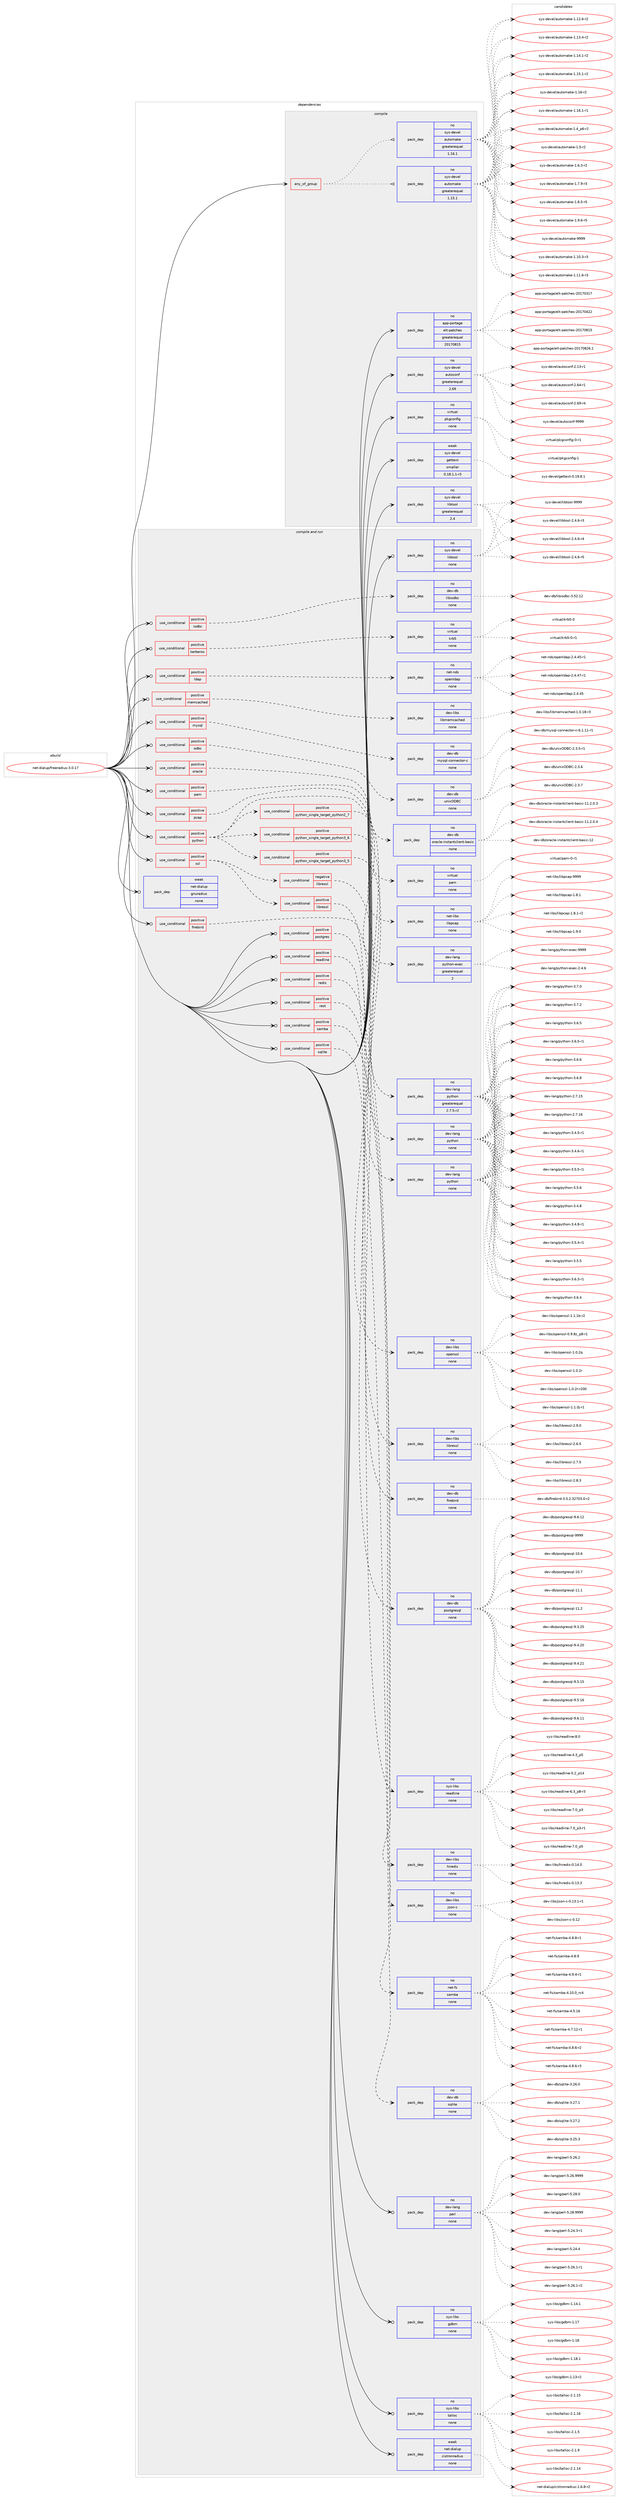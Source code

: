 digraph prolog {

# *************
# Graph options
# *************

newrank=true;
concentrate=true;
compound=true;
graph [rankdir=LR,fontname=Helvetica,fontsize=10,ranksep=1.5];#, ranksep=2.5, nodesep=0.2];
edge  [arrowhead=vee];
node  [fontname=Helvetica,fontsize=10];

# **********
# The ebuild
# **********

subgraph cluster_leftcol {
color=gray;
rank=same;
label=<<i>ebuild</i>>;
id [label="net-dialup/freeradius-3.0.17", color=red, width=4, href="../net-dialup/freeradius-3.0.17.svg"];
}

# ****************
# The dependencies
# ****************

subgraph cluster_midcol {
color=gray;
label=<<i>dependencies</i>>;
subgraph cluster_compile {
fillcolor="#eeeeee";
style=filled;
label=<<i>compile</i>>;
subgraph any25927 {
dependency1649847 [label=<<TABLE BORDER="0" CELLBORDER="1" CELLSPACING="0" CELLPADDING="4"><TR><TD CELLPADDING="10">any_of_group</TD></TR></TABLE>>, shape=none, color=red];subgraph pack1179512 {
dependency1649848 [label=<<TABLE BORDER="0" CELLBORDER="1" CELLSPACING="0" CELLPADDING="4" WIDTH="220"><TR><TD ROWSPAN="6" CELLPADDING="30">pack_dep</TD></TR><TR><TD WIDTH="110">no</TD></TR><TR><TD>sys-devel</TD></TR><TR><TD>automake</TD></TR><TR><TD>greaterequal</TD></TR><TR><TD>1.16.1</TD></TR></TABLE>>, shape=none, color=blue];
}
dependency1649847:e -> dependency1649848:w [weight=20,style="dotted",arrowhead="oinv"];
subgraph pack1179513 {
dependency1649849 [label=<<TABLE BORDER="0" CELLBORDER="1" CELLSPACING="0" CELLPADDING="4" WIDTH="220"><TR><TD ROWSPAN="6" CELLPADDING="30">pack_dep</TD></TR><TR><TD WIDTH="110">no</TD></TR><TR><TD>sys-devel</TD></TR><TR><TD>automake</TD></TR><TR><TD>greaterequal</TD></TR><TR><TD>1.15.1</TD></TR></TABLE>>, shape=none, color=blue];
}
dependency1649847:e -> dependency1649849:w [weight=20,style="dotted",arrowhead="oinv"];
}
id:e -> dependency1649847:w [weight=20,style="solid",arrowhead="vee"];
subgraph pack1179514 {
dependency1649850 [label=<<TABLE BORDER="0" CELLBORDER="1" CELLSPACING="0" CELLPADDING="4" WIDTH="220"><TR><TD ROWSPAN="6" CELLPADDING="30">pack_dep</TD></TR><TR><TD WIDTH="110">no</TD></TR><TR><TD>app-portage</TD></TR><TR><TD>elt-patches</TD></TR><TR><TD>greaterequal</TD></TR><TR><TD>20170815</TD></TR></TABLE>>, shape=none, color=blue];
}
id:e -> dependency1649850:w [weight=20,style="solid",arrowhead="vee"];
subgraph pack1179515 {
dependency1649851 [label=<<TABLE BORDER="0" CELLBORDER="1" CELLSPACING="0" CELLPADDING="4" WIDTH="220"><TR><TD ROWSPAN="6" CELLPADDING="30">pack_dep</TD></TR><TR><TD WIDTH="110">no</TD></TR><TR><TD>sys-devel</TD></TR><TR><TD>autoconf</TD></TR><TR><TD>greaterequal</TD></TR><TR><TD>2.69</TD></TR></TABLE>>, shape=none, color=blue];
}
id:e -> dependency1649851:w [weight=20,style="solid",arrowhead="vee"];
subgraph pack1179516 {
dependency1649852 [label=<<TABLE BORDER="0" CELLBORDER="1" CELLSPACING="0" CELLPADDING="4" WIDTH="220"><TR><TD ROWSPAN="6" CELLPADDING="30">pack_dep</TD></TR><TR><TD WIDTH="110">no</TD></TR><TR><TD>sys-devel</TD></TR><TR><TD>libtool</TD></TR><TR><TD>greaterequal</TD></TR><TR><TD>2.4</TD></TR></TABLE>>, shape=none, color=blue];
}
id:e -> dependency1649852:w [weight=20,style="solid",arrowhead="vee"];
subgraph pack1179517 {
dependency1649853 [label=<<TABLE BORDER="0" CELLBORDER="1" CELLSPACING="0" CELLPADDING="4" WIDTH="220"><TR><TD ROWSPAN="6" CELLPADDING="30">pack_dep</TD></TR><TR><TD WIDTH="110">no</TD></TR><TR><TD>virtual</TD></TR><TR><TD>pkgconfig</TD></TR><TR><TD>none</TD></TR><TR><TD></TD></TR></TABLE>>, shape=none, color=blue];
}
id:e -> dependency1649853:w [weight=20,style="solid",arrowhead="vee"];
subgraph pack1179518 {
dependency1649854 [label=<<TABLE BORDER="0" CELLBORDER="1" CELLSPACING="0" CELLPADDING="4" WIDTH="220"><TR><TD ROWSPAN="6" CELLPADDING="30">pack_dep</TD></TR><TR><TD WIDTH="110">weak</TD></TR><TR><TD>sys-devel</TD></TR><TR><TD>gettext</TD></TR><TR><TD>smaller</TD></TR><TR><TD>0.18.1.1-r3</TD></TR></TABLE>>, shape=none, color=blue];
}
id:e -> dependency1649854:w [weight=20,style="solid",arrowhead="vee"];
}
subgraph cluster_compileandrun {
fillcolor="#eeeeee";
style=filled;
label=<<i>compile and run</i>>;
subgraph cond443633 {
dependency1649855 [label=<<TABLE BORDER="0" CELLBORDER="1" CELLSPACING="0" CELLPADDING="4"><TR><TD ROWSPAN="3" CELLPADDING="10">use_conditional</TD></TR><TR><TD>positive</TD></TR><TR><TD>firebird</TD></TR></TABLE>>, shape=none, color=red];
subgraph pack1179519 {
dependency1649856 [label=<<TABLE BORDER="0" CELLBORDER="1" CELLSPACING="0" CELLPADDING="4" WIDTH="220"><TR><TD ROWSPAN="6" CELLPADDING="30">pack_dep</TD></TR><TR><TD WIDTH="110">no</TD></TR><TR><TD>dev-db</TD></TR><TR><TD>firebird</TD></TR><TR><TD>none</TD></TR><TR><TD></TD></TR></TABLE>>, shape=none, color=blue];
}
dependency1649855:e -> dependency1649856:w [weight=20,style="dashed",arrowhead="vee"];
}
id:e -> dependency1649855:w [weight=20,style="solid",arrowhead="odotvee"];
subgraph cond443634 {
dependency1649857 [label=<<TABLE BORDER="0" CELLBORDER="1" CELLSPACING="0" CELLPADDING="4"><TR><TD ROWSPAN="3" CELLPADDING="10">use_conditional</TD></TR><TR><TD>positive</TD></TR><TR><TD>iodbc</TD></TR></TABLE>>, shape=none, color=red];
subgraph pack1179520 {
dependency1649858 [label=<<TABLE BORDER="0" CELLBORDER="1" CELLSPACING="0" CELLPADDING="4" WIDTH="220"><TR><TD ROWSPAN="6" CELLPADDING="30">pack_dep</TD></TR><TR><TD WIDTH="110">no</TD></TR><TR><TD>dev-db</TD></TR><TR><TD>libiodbc</TD></TR><TR><TD>none</TD></TR><TR><TD></TD></TR></TABLE>>, shape=none, color=blue];
}
dependency1649857:e -> dependency1649858:w [weight=20,style="dashed",arrowhead="vee"];
}
id:e -> dependency1649857:w [weight=20,style="solid",arrowhead="odotvee"];
subgraph cond443635 {
dependency1649859 [label=<<TABLE BORDER="0" CELLBORDER="1" CELLSPACING="0" CELLPADDING="4"><TR><TD ROWSPAN="3" CELLPADDING="10">use_conditional</TD></TR><TR><TD>positive</TD></TR><TR><TD>kerberos</TD></TR></TABLE>>, shape=none, color=red];
subgraph pack1179521 {
dependency1649860 [label=<<TABLE BORDER="0" CELLBORDER="1" CELLSPACING="0" CELLPADDING="4" WIDTH="220"><TR><TD ROWSPAN="6" CELLPADDING="30">pack_dep</TD></TR><TR><TD WIDTH="110">no</TD></TR><TR><TD>virtual</TD></TR><TR><TD>krb5</TD></TR><TR><TD>none</TD></TR><TR><TD></TD></TR></TABLE>>, shape=none, color=blue];
}
dependency1649859:e -> dependency1649860:w [weight=20,style="dashed",arrowhead="vee"];
}
id:e -> dependency1649859:w [weight=20,style="solid",arrowhead="odotvee"];
subgraph cond443636 {
dependency1649861 [label=<<TABLE BORDER="0" CELLBORDER="1" CELLSPACING="0" CELLPADDING="4"><TR><TD ROWSPAN="3" CELLPADDING="10">use_conditional</TD></TR><TR><TD>positive</TD></TR><TR><TD>ldap</TD></TR></TABLE>>, shape=none, color=red];
subgraph pack1179522 {
dependency1649862 [label=<<TABLE BORDER="0" CELLBORDER="1" CELLSPACING="0" CELLPADDING="4" WIDTH="220"><TR><TD ROWSPAN="6" CELLPADDING="30">pack_dep</TD></TR><TR><TD WIDTH="110">no</TD></TR><TR><TD>net-nds</TD></TR><TR><TD>openldap</TD></TR><TR><TD>none</TD></TR><TR><TD></TD></TR></TABLE>>, shape=none, color=blue];
}
dependency1649861:e -> dependency1649862:w [weight=20,style="dashed",arrowhead="vee"];
}
id:e -> dependency1649861:w [weight=20,style="solid",arrowhead="odotvee"];
subgraph cond443637 {
dependency1649863 [label=<<TABLE BORDER="0" CELLBORDER="1" CELLSPACING="0" CELLPADDING="4"><TR><TD ROWSPAN="3" CELLPADDING="10">use_conditional</TD></TR><TR><TD>positive</TD></TR><TR><TD>memcached</TD></TR></TABLE>>, shape=none, color=red];
subgraph pack1179523 {
dependency1649864 [label=<<TABLE BORDER="0" CELLBORDER="1" CELLSPACING="0" CELLPADDING="4" WIDTH="220"><TR><TD ROWSPAN="6" CELLPADDING="30">pack_dep</TD></TR><TR><TD WIDTH="110">no</TD></TR><TR><TD>dev-libs</TD></TR><TR><TD>libmemcached</TD></TR><TR><TD>none</TD></TR><TR><TD></TD></TR></TABLE>>, shape=none, color=blue];
}
dependency1649863:e -> dependency1649864:w [weight=20,style="dashed",arrowhead="vee"];
}
id:e -> dependency1649863:w [weight=20,style="solid",arrowhead="odotvee"];
subgraph cond443638 {
dependency1649865 [label=<<TABLE BORDER="0" CELLBORDER="1" CELLSPACING="0" CELLPADDING="4"><TR><TD ROWSPAN="3" CELLPADDING="10">use_conditional</TD></TR><TR><TD>positive</TD></TR><TR><TD>mysql</TD></TR></TABLE>>, shape=none, color=red];
subgraph pack1179524 {
dependency1649866 [label=<<TABLE BORDER="0" CELLBORDER="1" CELLSPACING="0" CELLPADDING="4" WIDTH="220"><TR><TD ROWSPAN="6" CELLPADDING="30">pack_dep</TD></TR><TR><TD WIDTH="110">no</TD></TR><TR><TD>dev-db</TD></TR><TR><TD>mysql-connector-c</TD></TR><TR><TD>none</TD></TR><TR><TD></TD></TR></TABLE>>, shape=none, color=blue];
}
dependency1649865:e -> dependency1649866:w [weight=20,style="dashed",arrowhead="vee"];
}
id:e -> dependency1649865:w [weight=20,style="solid",arrowhead="odotvee"];
subgraph cond443639 {
dependency1649867 [label=<<TABLE BORDER="0" CELLBORDER="1" CELLSPACING="0" CELLPADDING="4"><TR><TD ROWSPAN="3" CELLPADDING="10">use_conditional</TD></TR><TR><TD>positive</TD></TR><TR><TD>odbc</TD></TR></TABLE>>, shape=none, color=red];
subgraph pack1179525 {
dependency1649868 [label=<<TABLE BORDER="0" CELLBORDER="1" CELLSPACING="0" CELLPADDING="4" WIDTH="220"><TR><TD ROWSPAN="6" CELLPADDING="30">pack_dep</TD></TR><TR><TD WIDTH="110">no</TD></TR><TR><TD>dev-db</TD></TR><TR><TD>unixODBC</TD></TR><TR><TD>none</TD></TR><TR><TD></TD></TR></TABLE>>, shape=none, color=blue];
}
dependency1649867:e -> dependency1649868:w [weight=20,style="dashed",arrowhead="vee"];
}
id:e -> dependency1649867:w [weight=20,style="solid",arrowhead="odotvee"];
subgraph cond443640 {
dependency1649869 [label=<<TABLE BORDER="0" CELLBORDER="1" CELLSPACING="0" CELLPADDING="4"><TR><TD ROWSPAN="3" CELLPADDING="10">use_conditional</TD></TR><TR><TD>positive</TD></TR><TR><TD>oracle</TD></TR></TABLE>>, shape=none, color=red];
subgraph pack1179526 {
dependency1649870 [label=<<TABLE BORDER="0" CELLBORDER="1" CELLSPACING="0" CELLPADDING="4" WIDTH="220"><TR><TD ROWSPAN="6" CELLPADDING="30">pack_dep</TD></TR><TR><TD WIDTH="110">no</TD></TR><TR><TD>dev-db</TD></TR><TR><TD>oracle-instantclient-basic</TD></TR><TR><TD>none</TD></TR><TR><TD></TD></TR></TABLE>>, shape=none, color=blue];
}
dependency1649869:e -> dependency1649870:w [weight=20,style="dashed",arrowhead="vee"];
}
id:e -> dependency1649869:w [weight=20,style="solid",arrowhead="odotvee"];
subgraph cond443641 {
dependency1649871 [label=<<TABLE BORDER="0" CELLBORDER="1" CELLSPACING="0" CELLPADDING="4"><TR><TD ROWSPAN="3" CELLPADDING="10">use_conditional</TD></TR><TR><TD>positive</TD></TR><TR><TD>pam</TD></TR></TABLE>>, shape=none, color=red];
subgraph pack1179527 {
dependency1649872 [label=<<TABLE BORDER="0" CELLBORDER="1" CELLSPACING="0" CELLPADDING="4" WIDTH="220"><TR><TD ROWSPAN="6" CELLPADDING="30">pack_dep</TD></TR><TR><TD WIDTH="110">no</TD></TR><TR><TD>virtual</TD></TR><TR><TD>pam</TD></TR><TR><TD>none</TD></TR><TR><TD></TD></TR></TABLE>>, shape=none, color=blue];
}
dependency1649871:e -> dependency1649872:w [weight=20,style="dashed",arrowhead="vee"];
}
id:e -> dependency1649871:w [weight=20,style="solid",arrowhead="odotvee"];
subgraph cond443642 {
dependency1649873 [label=<<TABLE BORDER="0" CELLBORDER="1" CELLSPACING="0" CELLPADDING="4"><TR><TD ROWSPAN="3" CELLPADDING="10">use_conditional</TD></TR><TR><TD>positive</TD></TR><TR><TD>pcap</TD></TR></TABLE>>, shape=none, color=red];
subgraph pack1179528 {
dependency1649874 [label=<<TABLE BORDER="0" CELLBORDER="1" CELLSPACING="0" CELLPADDING="4" WIDTH="220"><TR><TD ROWSPAN="6" CELLPADDING="30">pack_dep</TD></TR><TR><TD WIDTH="110">no</TD></TR><TR><TD>net-libs</TD></TR><TR><TD>libpcap</TD></TR><TR><TD>none</TD></TR><TR><TD></TD></TR></TABLE>>, shape=none, color=blue];
}
dependency1649873:e -> dependency1649874:w [weight=20,style="dashed",arrowhead="vee"];
}
id:e -> dependency1649873:w [weight=20,style="solid",arrowhead="odotvee"];
subgraph cond443643 {
dependency1649875 [label=<<TABLE BORDER="0" CELLBORDER="1" CELLSPACING="0" CELLPADDING="4"><TR><TD ROWSPAN="3" CELLPADDING="10">use_conditional</TD></TR><TR><TD>positive</TD></TR><TR><TD>postgres</TD></TR></TABLE>>, shape=none, color=red];
subgraph pack1179529 {
dependency1649876 [label=<<TABLE BORDER="0" CELLBORDER="1" CELLSPACING="0" CELLPADDING="4" WIDTH="220"><TR><TD ROWSPAN="6" CELLPADDING="30">pack_dep</TD></TR><TR><TD WIDTH="110">no</TD></TR><TR><TD>dev-db</TD></TR><TR><TD>postgresql</TD></TR><TR><TD>none</TD></TR><TR><TD></TD></TR></TABLE>>, shape=none, color=blue];
}
dependency1649875:e -> dependency1649876:w [weight=20,style="dashed",arrowhead="vee"];
}
id:e -> dependency1649875:w [weight=20,style="solid",arrowhead="odotvee"];
subgraph cond443644 {
dependency1649877 [label=<<TABLE BORDER="0" CELLBORDER="1" CELLSPACING="0" CELLPADDING="4"><TR><TD ROWSPAN="3" CELLPADDING="10">use_conditional</TD></TR><TR><TD>positive</TD></TR><TR><TD>python</TD></TR></TABLE>>, shape=none, color=red];
subgraph cond443645 {
dependency1649878 [label=<<TABLE BORDER="0" CELLBORDER="1" CELLSPACING="0" CELLPADDING="4"><TR><TD ROWSPAN="3" CELLPADDING="10">use_conditional</TD></TR><TR><TD>positive</TD></TR><TR><TD>python_single_target_python2_7</TD></TR></TABLE>>, shape=none, color=red];
subgraph pack1179530 {
dependency1649879 [label=<<TABLE BORDER="0" CELLBORDER="1" CELLSPACING="0" CELLPADDING="4" WIDTH="220"><TR><TD ROWSPAN="6" CELLPADDING="30">pack_dep</TD></TR><TR><TD WIDTH="110">no</TD></TR><TR><TD>dev-lang</TD></TR><TR><TD>python</TD></TR><TR><TD>greaterequal</TD></TR><TR><TD>2.7.5-r2</TD></TR></TABLE>>, shape=none, color=blue];
}
dependency1649878:e -> dependency1649879:w [weight=20,style="dashed",arrowhead="vee"];
}
dependency1649877:e -> dependency1649878:w [weight=20,style="dashed",arrowhead="vee"];
subgraph cond443646 {
dependency1649880 [label=<<TABLE BORDER="0" CELLBORDER="1" CELLSPACING="0" CELLPADDING="4"><TR><TD ROWSPAN="3" CELLPADDING="10">use_conditional</TD></TR><TR><TD>positive</TD></TR><TR><TD>python_single_target_python3_5</TD></TR></TABLE>>, shape=none, color=red];
subgraph pack1179531 {
dependency1649881 [label=<<TABLE BORDER="0" CELLBORDER="1" CELLSPACING="0" CELLPADDING="4" WIDTH="220"><TR><TD ROWSPAN="6" CELLPADDING="30">pack_dep</TD></TR><TR><TD WIDTH="110">no</TD></TR><TR><TD>dev-lang</TD></TR><TR><TD>python</TD></TR><TR><TD>none</TD></TR><TR><TD></TD></TR></TABLE>>, shape=none, color=blue];
}
dependency1649880:e -> dependency1649881:w [weight=20,style="dashed",arrowhead="vee"];
}
dependency1649877:e -> dependency1649880:w [weight=20,style="dashed",arrowhead="vee"];
subgraph cond443647 {
dependency1649882 [label=<<TABLE BORDER="0" CELLBORDER="1" CELLSPACING="0" CELLPADDING="4"><TR><TD ROWSPAN="3" CELLPADDING="10">use_conditional</TD></TR><TR><TD>positive</TD></TR><TR><TD>python_single_target_python3_6</TD></TR></TABLE>>, shape=none, color=red];
subgraph pack1179532 {
dependency1649883 [label=<<TABLE BORDER="0" CELLBORDER="1" CELLSPACING="0" CELLPADDING="4" WIDTH="220"><TR><TD ROWSPAN="6" CELLPADDING="30">pack_dep</TD></TR><TR><TD WIDTH="110">no</TD></TR><TR><TD>dev-lang</TD></TR><TR><TD>python</TD></TR><TR><TD>none</TD></TR><TR><TD></TD></TR></TABLE>>, shape=none, color=blue];
}
dependency1649882:e -> dependency1649883:w [weight=20,style="dashed",arrowhead="vee"];
}
dependency1649877:e -> dependency1649882:w [weight=20,style="dashed",arrowhead="vee"];
subgraph pack1179533 {
dependency1649884 [label=<<TABLE BORDER="0" CELLBORDER="1" CELLSPACING="0" CELLPADDING="4" WIDTH="220"><TR><TD ROWSPAN="6" CELLPADDING="30">pack_dep</TD></TR><TR><TD WIDTH="110">no</TD></TR><TR><TD>dev-lang</TD></TR><TR><TD>python-exec</TD></TR><TR><TD>greaterequal</TD></TR><TR><TD>2</TD></TR></TABLE>>, shape=none, color=blue];
}
dependency1649877:e -> dependency1649884:w [weight=20,style="dashed",arrowhead="vee"];
}
id:e -> dependency1649877:w [weight=20,style="solid",arrowhead="odotvee"];
subgraph cond443648 {
dependency1649885 [label=<<TABLE BORDER="0" CELLBORDER="1" CELLSPACING="0" CELLPADDING="4"><TR><TD ROWSPAN="3" CELLPADDING="10">use_conditional</TD></TR><TR><TD>positive</TD></TR><TR><TD>readline</TD></TR></TABLE>>, shape=none, color=red];
subgraph pack1179534 {
dependency1649886 [label=<<TABLE BORDER="0" CELLBORDER="1" CELLSPACING="0" CELLPADDING="4" WIDTH="220"><TR><TD ROWSPAN="6" CELLPADDING="30">pack_dep</TD></TR><TR><TD WIDTH="110">no</TD></TR><TR><TD>sys-libs</TD></TR><TR><TD>readline</TD></TR><TR><TD>none</TD></TR><TR><TD></TD></TR></TABLE>>, shape=none, color=blue];
}
dependency1649885:e -> dependency1649886:w [weight=20,style="dashed",arrowhead="vee"];
}
id:e -> dependency1649885:w [weight=20,style="solid",arrowhead="odotvee"];
subgraph cond443649 {
dependency1649887 [label=<<TABLE BORDER="0" CELLBORDER="1" CELLSPACING="0" CELLPADDING="4"><TR><TD ROWSPAN="3" CELLPADDING="10">use_conditional</TD></TR><TR><TD>positive</TD></TR><TR><TD>redis</TD></TR></TABLE>>, shape=none, color=red];
subgraph pack1179535 {
dependency1649888 [label=<<TABLE BORDER="0" CELLBORDER="1" CELLSPACING="0" CELLPADDING="4" WIDTH="220"><TR><TD ROWSPAN="6" CELLPADDING="30">pack_dep</TD></TR><TR><TD WIDTH="110">no</TD></TR><TR><TD>dev-libs</TD></TR><TR><TD>hiredis</TD></TR><TR><TD>none</TD></TR><TR><TD></TD></TR></TABLE>>, shape=none, color=blue];
}
dependency1649887:e -> dependency1649888:w [weight=20,style="dashed",arrowhead="vee"];
}
id:e -> dependency1649887:w [weight=20,style="solid",arrowhead="odotvee"];
subgraph cond443650 {
dependency1649889 [label=<<TABLE BORDER="0" CELLBORDER="1" CELLSPACING="0" CELLPADDING="4"><TR><TD ROWSPAN="3" CELLPADDING="10">use_conditional</TD></TR><TR><TD>positive</TD></TR><TR><TD>rest</TD></TR></TABLE>>, shape=none, color=red];
subgraph pack1179536 {
dependency1649890 [label=<<TABLE BORDER="0" CELLBORDER="1" CELLSPACING="0" CELLPADDING="4" WIDTH="220"><TR><TD ROWSPAN="6" CELLPADDING="30">pack_dep</TD></TR><TR><TD WIDTH="110">no</TD></TR><TR><TD>dev-libs</TD></TR><TR><TD>json-c</TD></TR><TR><TD>none</TD></TR><TR><TD></TD></TR></TABLE>>, shape=none, color=blue];
}
dependency1649889:e -> dependency1649890:w [weight=20,style="dashed",arrowhead="vee"];
}
id:e -> dependency1649889:w [weight=20,style="solid",arrowhead="odotvee"];
subgraph cond443651 {
dependency1649891 [label=<<TABLE BORDER="0" CELLBORDER="1" CELLSPACING="0" CELLPADDING="4"><TR><TD ROWSPAN="3" CELLPADDING="10">use_conditional</TD></TR><TR><TD>positive</TD></TR><TR><TD>samba</TD></TR></TABLE>>, shape=none, color=red];
subgraph pack1179537 {
dependency1649892 [label=<<TABLE BORDER="0" CELLBORDER="1" CELLSPACING="0" CELLPADDING="4" WIDTH="220"><TR><TD ROWSPAN="6" CELLPADDING="30">pack_dep</TD></TR><TR><TD WIDTH="110">no</TD></TR><TR><TD>net-fs</TD></TR><TR><TD>samba</TD></TR><TR><TD>none</TD></TR><TR><TD></TD></TR></TABLE>>, shape=none, color=blue];
}
dependency1649891:e -> dependency1649892:w [weight=20,style="dashed",arrowhead="vee"];
}
id:e -> dependency1649891:w [weight=20,style="solid",arrowhead="odotvee"];
subgraph cond443652 {
dependency1649893 [label=<<TABLE BORDER="0" CELLBORDER="1" CELLSPACING="0" CELLPADDING="4"><TR><TD ROWSPAN="3" CELLPADDING="10">use_conditional</TD></TR><TR><TD>positive</TD></TR><TR><TD>sqlite</TD></TR></TABLE>>, shape=none, color=red];
subgraph pack1179538 {
dependency1649894 [label=<<TABLE BORDER="0" CELLBORDER="1" CELLSPACING="0" CELLPADDING="4" WIDTH="220"><TR><TD ROWSPAN="6" CELLPADDING="30">pack_dep</TD></TR><TR><TD WIDTH="110">no</TD></TR><TR><TD>dev-db</TD></TR><TR><TD>sqlite</TD></TR><TR><TD>none</TD></TR><TR><TD></TD></TR></TABLE>>, shape=none, color=blue];
}
dependency1649893:e -> dependency1649894:w [weight=20,style="dashed",arrowhead="vee"];
}
id:e -> dependency1649893:w [weight=20,style="solid",arrowhead="odotvee"];
subgraph cond443653 {
dependency1649895 [label=<<TABLE BORDER="0" CELLBORDER="1" CELLSPACING="0" CELLPADDING="4"><TR><TD ROWSPAN="3" CELLPADDING="10">use_conditional</TD></TR><TR><TD>positive</TD></TR><TR><TD>ssl</TD></TR></TABLE>>, shape=none, color=red];
subgraph cond443654 {
dependency1649896 [label=<<TABLE BORDER="0" CELLBORDER="1" CELLSPACING="0" CELLPADDING="4"><TR><TD ROWSPAN="3" CELLPADDING="10">use_conditional</TD></TR><TR><TD>negative</TD></TR><TR><TD>libressl</TD></TR></TABLE>>, shape=none, color=red];
subgraph pack1179539 {
dependency1649897 [label=<<TABLE BORDER="0" CELLBORDER="1" CELLSPACING="0" CELLPADDING="4" WIDTH="220"><TR><TD ROWSPAN="6" CELLPADDING="30">pack_dep</TD></TR><TR><TD WIDTH="110">no</TD></TR><TR><TD>dev-libs</TD></TR><TR><TD>openssl</TD></TR><TR><TD>none</TD></TR><TR><TD></TD></TR></TABLE>>, shape=none, color=blue];
}
dependency1649896:e -> dependency1649897:w [weight=20,style="dashed",arrowhead="vee"];
}
dependency1649895:e -> dependency1649896:w [weight=20,style="dashed",arrowhead="vee"];
subgraph cond443655 {
dependency1649898 [label=<<TABLE BORDER="0" CELLBORDER="1" CELLSPACING="0" CELLPADDING="4"><TR><TD ROWSPAN="3" CELLPADDING="10">use_conditional</TD></TR><TR><TD>positive</TD></TR><TR><TD>libressl</TD></TR></TABLE>>, shape=none, color=red];
subgraph pack1179540 {
dependency1649899 [label=<<TABLE BORDER="0" CELLBORDER="1" CELLSPACING="0" CELLPADDING="4" WIDTH="220"><TR><TD ROWSPAN="6" CELLPADDING="30">pack_dep</TD></TR><TR><TD WIDTH="110">no</TD></TR><TR><TD>dev-libs</TD></TR><TR><TD>libressl</TD></TR><TR><TD>none</TD></TR><TR><TD></TD></TR></TABLE>>, shape=none, color=blue];
}
dependency1649898:e -> dependency1649899:w [weight=20,style="dashed",arrowhead="vee"];
}
dependency1649895:e -> dependency1649898:w [weight=20,style="dashed",arrowhead="vee"];
}
id:e -> dependency1649895:w [weight=20,style="solid",arrowhead="odotvee"];
subgraph pack1179541 {
dependency1649900 [label=<<TABLE BORDER="0" CELLBORDER="1" CELLSPACING="0" CELLPADDING="4" WIDTH="220"><TR><TD ROWSPAN="6" CELLPADDING="30">pack_dep</TD></TR><TR><TD WIDTH="110">no</TD></TR><TR><TD>dev-lang</TD></TR><TR><TD>perl</TD></TR><TR><TD>none</TD></TR><TR><TD></TD></TR></TABLE>>, shape=none, color=blue];
}
id:e -> dependency1649900:w [weight=20,style="solid",arrowhead="odotvee"];
subgraph pack1179542 {
dependency1649901 [label=<<TABLE BORDER="0" CELLBORDER="1" CELLSPACING="0" CELLPADDING="4" WIDTH="220"><TR><TD ROWSPAN="6" CELLPADDING="30">pack_dep</TD></TR><TR><TD WIDTH="110">no</TD></TR><TR><TD>sys-devel</TD></TR><TR><TD>libtool</TD></TR><TR><TD>none</TD></TR><TR><TD></TD></TR></TABLE>>, shape=none, color=blue];
}
id:e -> dependency1649901:w [weight=20,style="solid",arrowhead="odotvee"];
subgraph pack1179543 {
dependency1649902 [label=<<TABLE BORDER="0" CELLBORDER="1" CELLSPACING="0" CELLPADDING="4" WIDTH="220"><TR><TD ROWSPAN="6" CELLPADDING="30">pack_dep</TD></TR><TR><TD WIDTH="110">no</TD></TR><TR><TD>sys-libs</TD></TR><TR><TD>gdbm</TD></TR><TR><TD>none</TD></TR><TR><TD></TD></TR></TABLE>>, shape=none, color=blue];
}
id:e -> dependency1649902:w [weight=20,style="solid",arrowhead="odotvee"];
subgraph pack1179544 {
dependency1649903 [label=<<TABLE BORDER="0" CELLBORDER="1" CELLSPACING="0" CELLPADDING="4" WIDTH="220"><TR><TD ROWSPAN="6" CELLPADDING="30">pack_dep</TD></TR><TR><TD WIDTH="110">no</TD></TR><TR><TD>sys-libs</TD></TR><TR><TD>talloc</TD></TR><TR><TD>none</TD></TR><TR><TD></TD></TR></TABLE>>, shape=none, color=blue];
}
id:e -> dependency1649903:w [weight=20,style="solid",arrowhead="odotvee"];
subgraph pack1179545 {
dependency1649904 [label=<<TABLE BORDER="0" CELLBORDER="1" CELLSPACING="0" CELLPADDING="4" WIDTH="220"><TR><TD ROWSPAN="6" CELLPADDING="30">pack_dep</TD></TR><TR><TD WIDTH="110">weak</TD></TR><TR><TD>net-dialup</TD></TR><TR><TD>cistronradius</TD></TR><TR><TD>none</TD></TR><TR><TD></TD></TR></TABLE>>, shape=none, color=blue];
}
id:e -> dependency1649904:w [weight=20,style="solid",arrowhead="odotvee"];
subgraph pack1179546 {
dependency1649905 [label=<<TABLE BORDER="0" CELLBORDER="1" CELLSPACING="0" CELLPADDING="4" WIDTH="220"><TR><TD ROWSPAN="6" CELLPADDING="30">pack_dep</TD></TR><TR><TD WIDTH="110">weak</TD></TR><TR><TD>net-dialup</TD></TR><TR><TD>gnuradius</TD></TR><TR><TD>none</TD></TR><TR><TD></TD></TR></TABLE>>, shape=none, color=blue];
}
id:e -> dependency1649905:w [weight=20,style="solid",arrowhead="odotvee"];
}
subgraph cluster_run {
fillcolor="#eeeeee";
style=filled;
label=<<i>run</i>>;
}
}

# **************
# The candidates
# **************

subgraph cluster_choices {
rank=same;
color=gray;
label=<<i>candidates</i>>;

subgraph choice1179512 {
color=black;
nodesep=1;
choice11512111545100101118101108479711711611110997107101454946494846514511451 [label="sys-devel/automake-1.10.3-r3", color=red, width=4,href="../sys-devel/automake-1.10.3-r3.svg"];
choice11512111545100101118101108479711711611110997107101454946494946544511451 [label="sys-devel/automake-1.11.6-r3", color=red, width=4,href="../sys-devel/automake-1.11.6-r3.svg"];
choice11512111545100101118101108479711711611110997107101454946495046544511450 [label="sys-devel/automake-1.12.6-r2", color=red, width=4,href="../sys-devel/automake-1.12.6-r2.svg"];
choice11512111545100101118101108479711711611110997107101454946495146524511450 [label="sys-devel/automake-1.13.4-r2", color=red, width=4,href="../sys-devel/automake-1.13.4-r2.svg"];
choice11512111545100101118101108479711711611110997107101454946495246494511450 [label="sys-devel/automake-1.14.1-r2", color=red, width=4,href="../sys-devel/automake-1.14.1-r2.svg"];
choice11512111545100101118101108479711711611110997107101454946495346494511450 [label="sys-devel/automake-1.15.1-r2", color=red, width=4,href="../sys-devel/automake-1.15.1-r2.svg"];
choice1151211154510010111810110847971171161111099710710145494649544511450 [label="sys-devel/automake-1.16-r2", color=red, width=4,href="../sys-devel/automake-1.16-r2.svg"];
choice11512111545100101118101108479711711611110997107101454946495446494511449 [label="sys-devel/automake-1.16.1-r1", color=red, width=4,href="../sys-devel/automake-1.16.1-r1.svg"];
choice115121115451001011181011084797117116111109971071014549465295112544511450 [label="sys-devel/automake-1.4_p6-r2", color=red, width=4,href="../sys-devel/automake-1.4_p6-r2.svg"];
choice11512111545100101118101108479711711611110997107101454946534511450 [label="sys-devel/automake-1.5-r2", color=red, width=4,href="../sys-devel/automake-1.5-r2.svg"];
choice115121115451001011181011084797117116111109971071014549465446514511450 [label="sys-devel/automake-1.6.3-r2", color=red, width=4,href="../sys-devel/automake-1.6.3-r2.svg"];
choice115121115451001011181011084797117116111109971071014549465546574511451 [label="sys-devel/automake-1.7.9-r3", color=red, width=4,href="../sys-devel/automake-1.7.9-r3.svg"];
choice115121115451001011181011084797117116111109971071014549465646534511453 [label="sys-devel/automake-1.8.5-r5", color=red, width=4,href="../sys-devel/automake-1.8.5-r5.svg"];
choice115121115451001011181011084797117116111109971071014549465746544511453 [label="sys-devel/automake-1.9.6-r5", color=red, width=4,href="../sys-devel/automake-1.9.6-r5.svg"];
choice115121115451001011181011084797117116111109971071014557575757 [label="sys-devel/automake-9999", color=red, width=4,href="../sys-devel/automake-9999.svg"];
dependency1649848:e -> choice11512111545100101118101108479711711611110997107101454946494846514511451:w [style=dotted,weight="100"];
dependency1649848:e -> choice11512111545100101118101108479711711611110997107101454946494946544511451:w [style=dotted,weight="100"];
dependency1649848:e -> choice11512111545100101118101108479711711611110997107101454946495046544511450:w [style=dotted,weight="100"];
dependency1649848:e -> choice11512111545100101118101108479711711611110997107101454946495146524511450:w [style=dotted,weight="100"];
dependency1649848:e -> choice11512111545100101118101108479711711611110997107101454946495246494511450:w [style=dotted,weight="100"];
dependency1649848:e -> choice11512111545100101118101108479711711611110997107101454946495346494511450:w [style=dotted,weight="100"];
dependency1649848:e -> choice1151211154510010111810110847971171161111099710710145494649544511450:w [style=dotted,weight="100"];
dependency1649848:e -> choice11512111545100101118101108479711711611110997107101454946495446494511449:w [style=dotted,weight="100"];
dependency1649848:e -> choice115121115451001011181011084797117116111109971071014549465295112544511450:w [style=dotted,weight="100"];
dependency1649848:e -> choice11512111545100101118101108479711711611110997107101454946534511450:w [style=dotted,weight="100"];
dependency1649848:e -> choice115121115451001011181011084797117116111109971071014549465446514511450:w [style=dotted,weight="100"];
dependency1649848:e -> choice115121115451001011181011084797117116111109971071014549465546574511451:w [style=dotted,weight="100"];
dependency1649848:e -> choice115121115451001011181011084797117116111109971071014549465646534511453:w [style=dotted,weight="100"];
dependency1649848:e -> choice115121115451001011181011084797117116111109971071014549465746544511453:w [style=dotted,weight="100"];
dependency1649848:e -> choice115121115451001011181011084797117116111109971071014557575757:w [style=dotted,weight="100"];
}
subgraph choice1179513 {
color=black;
nodesep=1;
choice11512111545100101118101108479711711611110997107101454946494846514511451 [label="sys-devel/automake-1.10.3-r3", color=red, width=4,href="../sys-devel/automake-1.10.3-r3.svg"];
choice11512111545100101118101108479711711611110997107101454946494946544511451 [label="sys-devel/automake-1.11.6-r3", color=red, width=4,href="../sys-devel/automake-1.11.6-r3.svg"];
choice11512111545100101118101108479711711611110997107101454946495046544511450 [label="sys-devel/automake-1.12.6-r2", color=red, width=4,href="../sys-devel/automake-1.12.6-r2.svg"];
choice11512111545100101118101108479711711611110997107101454946495146524511450 [label="sys-devel/automake-1.13.4-r2", color=red, width=4,href="../sys-devel/automake-1.13.4-r2.svg"];
choice11512111545100101118101108479711711611110997107101454946495246494511450 [label="sys-devel/automake-1.14.1-r2", color=red, width=4,href="../sys-devel/automake-1.14.1-r2.svg"];
choice11512111545100101118101108479711711611110997107101454946495346494511450 [label="sys-devel/automake-1.15.1-r2", color=red, width=4,href="../sys-devel/automake-1.15.1-r2.svg"];
choice1151211154510010111810110847971171161111099710710145494649544511450 [label="sys-devel/automake-1.16-r2", color=red, width=4,href="../sys-devel/automake-1.16-r2.svg"];
choice11512111545100101118101108479711711611110997107101454946495446494511449 [label="sys-devel/automake-1.16.1-r1", color=red, width=4,href="../sys-devel/automake-1.16.1-r1.svg"];
choice115121115451001011181011084797117116111109971071014549465295112544511450 [label="sys-devel/automake-1.4_p6-r2", color=red, width=4,href="../sys-devel/automake-1.4_p6-r2.svg"];
choice11512111545100101118101108479711711611110997107101454946534511450 [label="sys-devel/automake-1.5-r2", color=red, width=4,href="../sys-devel/automake-1.5-r2.svg"];
choice115121115451001011181011084797117116111109971071014549465446514511450 [label="sys-devel/automake-1.6.3-r2", color=red, width=4,href="../sys-devel/automake-1.6.3-r2.svg"];
choice115121115451001011181011084797117116111109971071014549465546574511451 [label="sys-devel/automake-1.7.9-r3", color=red, width=4,href="../sys-devel/automake-1.7.9-r3.svg"];
choice115121115451001011181011084797117116111109971071014549465646534511453 [label="sys-devel/automake-1.8.5-r5", color=red, width=4,href="../sys-devel/automake-1.8.5-r5.svg"];
choice115121115451001011181011084797117116111109971071014549465746544511453 [label="sys-devel/automake-1.9.6-r5", color=red, width=4,href="../sys-devel/automake-1.9.6-r5.svg"];
choice115121115451001011181011084797117116111109971071014557575757 [label="sys-devel/automake-9999", color=red, width=4,href="../sys-devel/automake-9999.svg"];
dependency1649849:e -> choice11512111545100101118101108479711711611110997107101454946494846514511451:w [style=dotted,weight="100"];
dependency1649849:e -> choice11512111545100101118101108479711711611110997107101454946494946544511451:w [style=dotted,weight="100"];
dependency1649849:e -> choice11512111545100101118101108479711711611110997107101454946495046544511450:w [style=dotted,weight="100"];
dependency1649849:e -> choice11512111545100101118101108479711711611110997107101454946495146524511450:w [style=dotted,weight="100"];
dependency1649849:e -> choice11512111545100101118101108479711711611110997107101454946495246494511450:w [style=dotted,weight="100"];
dependency1649849:e -> choice11512111545100101118101108479711711611110997107101454946495346494511450:w [style=dotted,weight="100"];
dependency1649849:e -> choice1151211154510010111810110847971171161111099710710145494649544511450:w [style=dotted,weight="100"];
dependency1649849:e -> choice11512111545100101118101108479711711611110997107101454946495446494511449:w [style=dotted,weight="100"];
dependency1649849:e -> choice115121115451001011181011084797117116111109971071014549465295112544511450:w [style=dotted,weight="100"];
dependency1649849:e -> choice11512111545100101118101108479711711611110997107101454946534511450:w [style=dotted,weight="100"];
dependency1649849:e -> choice115121115451001011181011084797117116111109971071014549465446514511450:w [style=dotted,weight="100"];
dependency1649849:e -> choice115121115451001011181011084797117116111109971071014549465546574511451:w [style=dotted,weight="100"];
dependency1649849:e -> choice115121115451001011181011084797117116111109971071014549465646534511453:w [style=dotted,weight="100"];
dependency1649849:e -> choice115121115451001011181011084797117116111109971071014549465746544511453:w [style=dotted,weight="100"];
dependency1649849:e -> choice115121115451001011181011084797117116111109971071014557575757:w [style=dotted,weight="100"];
}
subgraph choice1179514 {
color=black;
nodesep=1;
choice97112112451121111141169710310147101108116451129711699104101115455048495548514955 [label="app-portage/elt-patches-20170317", color=red, width=4,href="../app-portage/elt-patches-20170317.svg"];
choice97112112451121111141169710310147101108116451129711699104101115455048495548525050 [label="app-portage/elt-patches-20170422", color=red, width=4,href="../app-portage/elt-patches-20170422.svg"];
choice97112112451121111141169710310147101108116451129711699104101115455048495548564953 [label="app-portage/elt-patches-20170815", color=red, width=4,href="../app-portage/elt-patches-20170815.svg"];
choice971121124511211111411697103101471011081164511297116991041011154550484955485650544649 [label="app-portage/elt-patches-20170826.1", color=red, width=4,href="../app-portage/elt-patches-20170826.1.svg"];
dependency1649850:e -> choice97112112451121111141169710310147101108116451129711699104101115455048495548514955:w [style=dotted,weight="100"];
dependency1649850:e -> choice97112112451121111141169710310147101108116451129711699104101115455048495548525050:w [style=dotted,weight="100"];
dependency1649850:e -> choice97112112451121111141169710310147101108116451129711699104101115455048495548564953:w [style=dotted,weight="100"];
dependency1649850:e -> choice971121124511211111411697103101471011081164511297116991041011154550484955485650544649:w [style=dotted,weight="100"];
}
subgraph choice1179515 {
color=black;
nodesep=1;
choice1151211154510010111810110847971171161119911111010245504649514511449 [label="sys-devel/autoconf-2.13-r1", color=red, width=4,href="../sys-devel/autoconf-2.13-r1.svg"];
choice1151211154510010111810110847971171161119911111010245504654524511449 [label="sys-devel/autoconf-2.64-r1", color=red, width=4,href="../sys-devel/autoconf-2.64-r1.svg"];
choice1151211154510010111810110847971171161119911111010245504654574511452 [label="sys-devel/autoconf-2.69-r4", color=red, width=4,href="../sys-devel/autoconf-2.69-r4.svg"];
choice115121115451001011181011084797117116111991111101024557575757 [label="sys-devel/autoconf-9999", color=red, width=4,href="../sys-devel/autoconf-9999.svg"];
dependency1649851:e -> choice1151211154510010111810110847971171161119911111010245504649514511449:w [style=dotted,weight="100"];
dependency1649851:e -> choice1151211154510010111810110847971171161119911111010245504654524511449:w [style=dotted,weight="100"];
dependency1649851:e -> choice1151211154510010111810110847971171161119911111010245504654574511452:w [style=dotted,weight="100"];
dependency1649851:e -> choice115121115451001011181011084797117116111991111101024557575757:w [style=dotted,weight="100"];
}
subgraph choice1179516 {
color=black;
nodesep=1;
choice1151211154510010111810110847108105981161111111084550465246544511451 [label="sys-devel/libtool-2.4.6-r3", color=red, width=4,href="../sys-devel/libtool-2.4.6-r3.svg"];
choice1151211154510010111810110847108105981161111111084550465246544511452 [label="sys-devel/libtool-2.4.6-r4", color=red, width=4,href="../sys-devel/libtool-2.4.6-r4.svg"];
choice1151211154510010111810110847108105981161111111084550465246544511453 [label="sys-devel/libtool-2.4.6-r5", color=red, width=4,href="../sys-devel/libtool-2.4.6-r5.svg"];
choice1151211154510010111810110847108105981161111111084557575757 [label="sys-devel/libtool-9999", color=red, width=4,href="../sys-devel/libtool-9999.svg"];
dependency1649852:e -> choice1151211154510010111810110847108105981161111111084550465246544511451:w [style=dotted,weight="100"];
dependency1649852:e -> choice1151211154510010111810110847108105981161111111084550465246544511452:w [style=dotted,weight="100"];
dependency1649852:e -> choice1151211154510010111810110847108105981161111111084550465246544511453:w [style=dotted,weight="100"];
dependency1649852:e -> choice1151211154510010111810110847108105981161111111084557575757:w [style=dotted,weight="100"];
}
subgraph choice1179517 {
color=black;
nodesep=1;
choice11810511411611797108471121071039911111010210510345484511449 [label="virtual/pkgconfig-0-r1", color=red, width=4,href="../virtual/pkgconfig-0-r1.svg"];
choice1181051141161179710847112107103991111101021051034549 [label="virtual/pkgconfig-1", color=red, width=4,href="../virtual/pkgconfig-1.svg"];
dependency1649853:e -> choice11810511411611797108471121071039911111010210510345484511449:w [style=dotted,weight="100"];
dependency1649853:e -> choice1181051141161179710847112107103991111101021051034549:w [style=dotted,weight="100"];
}
subgraph choice1179518 {
color=black;
nodesep=1;
choice1151211154510010111810110847103101116116101120116454846495746564649 [label="sys-devel/gettext-0.19.8.1", color=red, width=4,href="../sys-devel/gettext-0.19.8.1.svg"];
dependency1649854:e -> choice1151211154510010111810110847103101116116101120116454846495746564649:w [style=dotted,weight="100"];
}
subgraph choice1179519 {
color=black;
nodesep=1;
choice1001011184510098471021051141019810511410045514648465046515055485146484511450 [label="dev-db/firebird-3.0.2.32703.0-r2", color=red, width=4,href="../dev-db/firebird-3.0.2.32703.0-r2.svg"];
dependency1649856:e -> choice1001011184510098471021051141019810511410045514648465046515055485146484511450:w [style=dotted,weight="100"];
}
subgraph choice1179520 {
color=black;
nodesep=1;
choice1001011184510098471081059810511110098994551465350464950 [label="dev-db/libiodbc-3.52.12", color=red, width=4,href="../dev-db/libiodbc-3.52.12.svg"];
dependency1649858:e -> choice1001011184510098471081059810511110098994551465350464950:w [style=dotted,weight="100"];
}
subgraph choice1179521 {
color=black;
nodesep=1;
choice118105114116117971084710711498534548 [label="virtual/krb5-0", color=red, width=4,href="../virtual/krb5-0.svg"];
choice1181051141161179710847107114985345484511449 [label="virtual/krb5-0-r1", color=red, width=4,href="../virtual/krb5-0-r1.svg"];
dependency1649860:e -> choice118105114116117971084710711498534548:w [style=dotted,weight="100"];
dependency1649860:e -> choice1181051141161179710847107114985345484511449:w [style=dotted,weight="100"];
}
subgraph choice1179522 {
color=black;
nodesep=1;
choice11010111645110100115471111121011101081009711245504652465253 [label="net-nds/openldap-2.4.45", color=red, width=4,href="../net-nds/openldap-2.4.45.svg"];
choice110101116451101001154711111210111010810097112455046524652534511449 [label="net-nds/openldap-2.4.45-r1", color=red, width=4,href="../net-nds/openldap-2.4.45-r1.svg"];
choice110101116451101001154711111210111010810097112455046524652554511449 [label="net-nds/openldap-2.4.47-r1", color=red, width=4,href="../net-nds/openldap-2.4.47-r1.svg"];
dependency1649862:e -> choice11010111645110100115471111121011101081009711245504652465253:w [style=dotted,weight="100"];
dependency1649862:e -> choice110101116451101001154711111210111010810097112455046524652534511449:w [style=dotted,weight="100"];
dependency1649862:e -> choice110101116451101001154711111210111010810097112455046524652554511449:w [style=dotted,weight="100"];
}
subgraph choice1179523 {
color=black;
nodesep=1;
choice10010111845108105981154710810598109101109999799104101100454946484649564511451 [label="dev-libs/libmemcached-1.0.18-r3", color=red, width=4,href="../dev-libs/libmemcached-1.0.18-r3.svg"];
dependency1649864:e -> choice10010111845108105981154710810598109101109999799104101100454946484649564511451:w [style=dotted,weight="100"];
}
subgraph choice1179524 {
color=black;
nodesep=1;
choice1001011184510098471091211151131084599111110110101991161111144599455446494649494511449 [label="dev-db/mysql-connector-c-6.1.11-r1", color=red, width=4,href="../dev-db/mysql-connector-c-6.1.11-r1.svg"];
dependency1649866:e -> choice1001011184510098471091211151131084599111110110101991161111144599455446494649494511449:w [style=dotted,weight="100"];
}
subgraph choice1179525 {
color=black;
nodesep=1;
choice100101118451009847117110105120796866674550465146534511449 [label="dev-db/unixODBC-2.3.5-r1", color=red, width=4,href="../dev-db/unixODBC-2.3.5-r1.svg"];
choice10010111845100984711711010512079686667455046514654 [label="dev-db/unixODBC-2.3.6", color=red, width=4,href="../dev-db/unixODBC-2.3.6.svg"];
choice10010111845100984711711010512079686667455046514655 [label="dev-db/unixODBC-2.3.7", color=red, width=4,href="../dev-db/unixODBC-2.3.7.svg"];
dependency1649868:e -> choice100101118451009847117110105120796866674550465146534511449:w [style=dotted,weight="100"];
dependency1649868:e -> choice10010111845100984711711010512079686667455046514654:w [style=dotted,weight="100"];
dependency1649868:e -> choice10010111845100984711711010512079686667455046514655:w [style=dotted,weight="100"];
}
subgraph choice1179526 {
color=black;
nodesep=1;
choice100101118451009847111114979910810145105110115116971101169910810510111011645989711510599454949465046484651 [label="dev-db/oracle-instantclient-basic-11.2.0.3", color=red, width=4,href="../dev-db/oracle-instantclient-basic-11.2.0.3.svg"];
choice100101118451009847111114979910810145105110115116971101169910810510111011645989711510599454949465046484652 [label="dev-db/oracle-instantclient-basic-11.2.0.4", color=red, width=4,href="../dev-db/oracle-instantclient-basic-11.2.0.4.svg"];
choice100101118451009847111114979910810145105110115116971101169910810510111011645989711510599454950 [label="dev-db/oracle-instantclient-basic-12", color=red, width=4,href="../dev-db/oracle-instantclient-basic-12.svg"];
dependency1649870:e -> choice100101118451009847111114979910810145105110115116971101169910810510111011645989711510599454949465046484651:w [style=dotted,weight="100"];
dependency1649870:e -> choice100101118451009847111114979910810145105110115116971101169910810510111011645989711510599454949465046484652:w [style=dotted,weight="100"];
dependency1649870:e -> choice100101118451009847111114979910810145105110115116971101169910810510111011645989711510599454950:w [style=dotted,weight="100"];
}
subgraph choice1179527 {
color=black;
nodesep=1;
choice11810511411611797108471129710945484511449 [label="virtual/pam-0-r1", color=red, width=4,href="../virtual/pam-0-r1.svg"];
dependency1649872:e -> choice11810511411611797108471129710945484511449:w [style=dotted,weight="100"];
}
subgraph choice1179528 {
color=black;
nodesep=1;
choice110101116451081059811547108105981129997112454946564649 [label="net-libs/libpcap-1.8.1", color=red, width=4,href="../net-libs/libpcap-1.8.1.svg"];
choice1101011164510810598115471081059811299971124549465646494511450 [label="net-libs/libpcap-1.8.1-r2", color=red, width=4,href="../net-libs/libpcap-1.8.1-r2.svg"];
choice110101116451081059811547108105981129997112454946574648 [label="net-libs/libpcap-1.9.0", color=red, width=4,href="../net-libs/libpcap-1.9.0.svg"];
choice1101011164510810598115471081059811299971124557575757 [label="net-libs/libpcap-9999", color=red, width=4,href="../net-libs/libpcap-9999.svg"];
dependency1649874:e -> choice110101116451081059811547108105981129997112454946564649:w [style=dotted,weight="100"];
dependency1649874:e -> choice1101011164510810598115471081059811299971124549465646494511450:w [style=dotted,weight="100"];
dependency1649874:e -> choice110101116451081059811547108105981129997112454946574648:w [style=dotted,weight="100"];
dependency1649874:e -> choice1101011164510810598115471081059811299971124557575757:w [style=dotted,weight="100"];
}
subgraph choice1179529 {
color=black;
nodesep=1;
choice1001011184510098471121111151161031141011151131084549484654 [label="dev-db/postgresql-10.6", color=red, width=4,href="../dev-db/postgresql-10.6.svg"];
choice1001011184510098471121111151161031141011151131084549484655 [label="dev-db/postgresql-10.7", color=red, width=4,href="../dev-db/postgresql-10.7.svg"];
choice1001011184510098471121111151161031141011151131084549494649 [label="dev-db/postgresql-11.1", color=red, width=4,href="../dev-db/postgresql-11.1.svg"];
choice1001011184510098471121111151161031141011151131084549494650 [label="dev-db/postgresql-11.2", color=red, width=4,href="../dev-db/postgresql-11.2.svg"];
choice10010111845100984711211111511610311410111511310845574651465053 [label="dev-db/postgresql-9.3.25", color=red, width=4,href="../dev-db/postgresql-9.3.25.svg"];
choice10010111845100984711211111511610311410111511310845574652465048 [label="dev-db/postgresql-9.4.20", color=red, width=4,href="../dev-db/postgresql-9.4.20.svg"];
choice10010111845100984711211111511610311410111511310845574652465049 [label="dev-db/postgresql-9.4.21", color=red, width=4,href="../dev-db/postgresql-9.4.21.svg"];
choice10010111845100984711211111511610311410111511310845574653464953 [label="dev-db/postgresql-9.5.15", color=red, width=4,href="../dev-db/postgresql-9.5.15.svg"];
choice10010111845100984711211111511610311410111511310845574653464954 [label="dev-db/postgresql-9.5.16", color=red, width=4,href="../dev-db/postgresql-9.5.16.svg"];
choice10010111845100984711211111511610311410111511310845574654464949 [label="dev-db/postgresql-9.6.11", color=red, width=4,href="../dev-db/postgresql-9.6.11.svg"];
choice10010111845100984711211111511610311410111511310845574654464950 [label="dev-db/postgresql-9.6.12", color=red, width=4,href="../dev-db/postgresql-9.6.12.svg"];
choice1001011184510098471121111151161031141011151131084557575757 [label="dev-db/postgresql-9999", color=red, width=4,href="../dev-db/postgresql-9999.svg"];
dependency1649876:e -> choice1001011184510098471121111151161031141011151131084549484654:w [style=dotted,weight="100"];
dependency1649876:e -> choice1001011184510098471121111151161031141011151131084549484655:w [style=dotted,weight="100"];
dependency1649876:e -> choice1001011184510098471121111151161031141011151131084549494649:w [style=dotted,weight="100"];
dependency1649876:e -> choice1001011184510098471121111151161031141011151131084549494650:w [style=dotted,weight="100"];
dependency1649876:e -> choice10010111845100984711211111511610311410111511310845574651465053:w [style=dotted,weight="100"];
dependency1649876:e -> choice10010111845100984711211111511610311410111511310845574652465048:w [style=dotted,weight="100"];
dependency1649876:e -> choice10010111845100984711211111511610311410111511310845574652465049:w [style=dotted,weight="100"];
dependency1649876:e -> choice10010111845100984711211111511610311410111511310845574653464953:w [style=dotted,weight="100"];
dependency1649876:e -> choice10010111845100984711211111511610311410111511310845574653464954:w [style=dotted,weight="100"];
dependency1649876:e -> choice10010111845100984711211111511610311410111511310845574654464949:w [style=dotted,weight="100"];
dependency1649876:e -> choice10010111845100984711211111511610311410111511310845574654464950:w [style=dotted,weight="100"];
dependency1649876:e -> choice1001011184510098471121111151161031141011151131084557575757:w [style=dotted,weight="100"];
}
subgraph choice1179530 {
color=black;
nodesep=1;
choice10010111845108971101034711212111610411111045504655464953 [label="dev-lang/python-2.7.15", color=red, width=4,href="../dev-lang/python-2.7.15.svg"];
choice10010111845108971101034711212111610411111045504655464954 [label="dev-lang/python-2.7.16", color=red, width=4,href="../dev-lang/python-2.7.16.svg"];
choice1001011184510897110103471121211161041111104551465246534511449 [label="dev-lang/python-3.4.5-r1", color=red, width=4,href="../dev-lang/python-3.4.5-r1.svg"];
choice1001011184510897110103471121211161041111104551465246544511449 [label="dev-lang/python-3.4.6-r1", color=red, width=4,href="../dev-lang/python-3.4.6-r1.svg"];
choice100101118451089711010347112121116104111110455146524656 [label="dev-lang/python-3.4.8", color=red, width=4,href="../dev-lang/python-3.4.8.svg"];
choice1001011184510897110103471121211161041111104551465246564511449 [label="dev-lang/python-3.4.8-r1", color=red, width=4,href="../dev-lang/python-3.4.8-r1.svg"];
choice1001011184510897110103471121211161041111104551465346524511449 [label="dev-lang/python-3.5.4-r1", color=red, width=4,href="../dev-lang/python-3.5.4-r1.svg"];
choice100101118451089711010347112121116104111110455146534653 [label="dev-lang/python-3.5.5", color=red, width=4,href="../dev-lang/python-3.5.5.svg"];
choice1001011184510897110103471121211161041111104551465346534511449 [label="dev-lang/python-3.5.5-r1", color=red, width=4,href="../dev-lang/python-3.5.5-r1.svg"];
choice100101118451089711010347112121116104111110455146534654 [label="dev-lang/python-3.5.6", color=red, width=4,href="../dev-lang/python-3.5.6.svg"];
choice1001011184510897110103471121211161041111104551465446514511449 [label="dev-lang/python-3.6.3-r1", color=red, width=4,href="../dev-lang/python-3.6.3-r1.svg"];
choice100101118451089711010347112121116104111110455146544652 [label="dev-lang/python-3.6.4", color=red, width=4,href="../dev-lang/python-3.6.4.svg"];
choice100101118451089711010347112121116104111110455146544653 [label="dev-lang/python-3.6.5", color=red, width=4,href="../dev-lang/python-3.6.5.svg"];
choice1001011184510897110103471121211161041111104551465446534511449 [label="dev-lang/python-3.6.5-r1", color=red, width=4,href="../dev-lang/python-3.6.5-r1.svg"];
choice100101118451089711010347112121116104111110455146544654 [label="dev-lang/python-3.6.6", color=red, width=4,href="../dev-lang/python-3.6.6.svg"];
choice100101118451089711010347112121116104111110455146544656 [label="dev-lang/python-3.6.8", color=red, width=4,href="../dev-lang/python-3.6.8.svg"];
choice100101118451089711010347112121116104111110455146554648 [label="dev-lang/python-3.7.0", color=red, width=4,href="../dev-lang/python-3.7.0.svg"];
choice100101118451089711010347112121116104111110455146554650 [label="dev-lang/python-3.7.2", color=red, width=4,href="../dev-lang/python-3.7.2.svg"];
dependency1649879:e -> choice10010111845108971101034711212111610411111045504655464953:w [style=dotted,weight="100"];
dependency1649879:e -> choice10010111845108971101034711212111610411111045504655464954:w [style=dotted,weight="100"];
dependency1649879:e -> choice1001011184510897110103471121211161041111104551465246534511449:w [style=dotted,weight="100"];
dependency1649879:e -> choice1001011184510897110103471121211161041111104551465246544511449:w [style=dotted,weight="100"];
dependency1649879:e -> choice100101118451089711010347112121116104111110455146524656:w [style=dotted,weight="100"];
dependency1649879:e -> choice1001011184510897110103471121211161041111104551465246564511449:w [style=dotted,weight="100"];
dependency1649879:e -> choice1001011184510897110103471121211161041111104551465346524511449:w [style=dotted,weight="100"];
dependency1649879:e -> choice100101118451089711010347112121116104111110455146534653:w [style=dotted,weight="100"];
dependency1649879:e -> choice1001011184510897110103471121211161041111104551465346534511449:w [style=dotted,weight="100"];
dependency1649879:e -> choice100101118451089711010347112121116104111110455146534654:w [style=dotted,weight="100"];
dependency1649879:e -> choice1001011184510897110103471121211161041111104551465446514511449:w [style=dotted,weight="100"];
dependency1649879:e -> choice100101118451089711010347112121116104111110455146544652:w [style=dotted,weight="100"];
dependency1649879:e -> choice100101118451089711010347112121116104111110455146544653:w [style=dotted,weight="100"];
dependency1649879:e -> choice1001011184510897110103471121211161041111104551465446534511449:w [style=dotted,weight="100"];
dependency1649879:e -> choice100101118451089711010347112121116104111110455146544654:w [style=dotted,weight="100"];
dependency1649879:e -> choice100101118451089711010347112121116104111110455146544656:w [style=dotted,weight="100"];
dependency1649879:e -> choice100101118451089711010347112121116104111110455146554648:w [style=dotted,weight="100"];
dependency1649879:e -> choice100101118451089711010347112121116104111110455146554650:w [style=dotted,weight="100"];
}
subgraph choice1179531 {
color=black;
nodesep=1;
choice10010111845108971101034711212111610411111045504655464953 [label="dev-lang/python-2.7.15", color=red, width=4,href="../dev-lang/python-2.7.15.svg"];
choice10010111845108971101034711212111610411111045504655464954 [label="dev-lang/python-2.7.16", color=red, width=4,href="../dev-lang/python-2.7.16.svg"];
choice1001011184510897110103471121211161041111104551465246534511449 [label="dev-lang/python-3.4.5-r1", color=red, width=4,href="../dev-lang/python-3.4.5-r1.svg"];
choice1001011184510897110103471121211161041111104551465246544511449 [label="dev-lang/python-3.4.6-r1", color=red, width=4,href="../dev-lang/python-3.4.6-r1.svg"];
choice100101118451089711010347112121116104111110455146524656 [label="dev-lang/python-3.4.8", color=red, width=4,href="../dev-lang/python-3.4.8.svg"];
choice1001011184510897110103471121211161041111104551465246564511449 [label="dev-lang/python-3.4.8-r1", color=red, width=4,href="../dev-lang/python-3.4.8-r1.svg"];
choice1001011184510897110103471121211161041111104551465346524511449 [label="dev-lang/python-3.5.4-r1", color=red, width=4,href="../dev-lang/python-3.5.4-r1.svg"];
choice100101118451089711010347112121116104111110455146534653 [label="dev-lang/python-3.5.5", color=red, width=4,href="../dev-lang/python-3.5.5.svg"];
choice1001011184510897110103471121211161041111104551465346534511449 [label="dev-lang/python-3.5.5-r1", color=red, width=4,href="../dev-lang/python-3.5.5-r1.svg"];
choice100101118451089711010347112121116104111110455146534654 [label="dev-lang/python-3.5.6", color=red, width=4,href="../dev-lang/python-3.5.6.svg"];
choice1001011184510897110103471121211161041111104551465446514511449 [label="dev-lang/python-3.6.3-r1", color=red, width=4,href="../dev-lang/python-3.6.3-r1.svg"];
choice100101118451089711010347112121116104111110455146544652 [label="dev-lang/python-3.6.4", color=red, width=4,href="../dev-lang/python-3.6.4.svg"];
choice100101118451089711010347112121116104111110455146544653 [label="dev-lang/python-3.6.5", color=red, width=4,href="../dev-lang/python-3.6.5.svg"];
choice1001011184510897110103471121211161041111104551465446534511449 [label="dev-lang/python-3.6.5-r1", color=red, width=4,href="../dev-lang/python-3.6.5-r1.svg"];
choice100101118451089711010347112121116104111110455146544654 [label="dev-lang/python-3.6.6", color=red, width=4,href="../dev-lang/python-3.6.6.svg"];
choice100101118451089711010347112121116104111110455146544656 [label="dev-lang/python-3.6.8", color=red, width=4,href="../dev-lang/python-3.6.8.svg"];
choice100101118451089711010347112121116104111110455146554648 [label="dev-lang/python-3.7.0", color=red, width=4,href="../dev-lang/python-3.7.0.svg"];
choice100101118451089711010347112121116104111110455146554650 [label="dev-lang/python-3.7.2", color=red, width=4,href="../dev-lang/python-3.7.2.svg"];
dependency1649881:e -> choice10010111845108971101034711212111610411111045504655464953:w [style=dotted,weight="100"];
dependency1649881:e -> choice10010111845108971101034711212111610411111045504655464954:w [style=dotted,weight="100"];
dependency1649881:e -> choice1001011184510897110103471121211161041111104551465246534511449:w [style=dotted,weight="100"];
dependency1649881:e -> choice1001011184510897110103471121211161041111104551465246544511449:w [style=dotted,weight="100"];
dependency1649881:e -> choice100101118451089711010347112121116104111110455146524656:w [style=dotted,weight="100"];
dependency1649881:e -> choice1001011184510897110103471121211161041111104551465246564511449:w [style=dotted,weight="100"];
dependency1649881:e -> choice1001011184510897110103471121211161041111104551465346524511449:w [style=dotted,weight="100"];
dependency1649881:e -> choice100101118451089711010347112121116104111110455146534653:w [style=dotted,weight="100"];
dependency1649881:e -> choice1001011184510897110103471121211161041111104551465346534511449:w [style=dotted,weight="100"];
dependency1649881:e -> choice100101118451089711010347112121116104111110455146534654:w [style=dotted,weight="100"];
dependency1649881:e -> choice1001011184510897110103471121211161041111104551465446514511449:w [style=dotted,weight="100"];
dependency1649881:e -> choice100101118451089711010347112121116104111110455146544652:w [style=dotted,weight="100"];
dependency1649881:e -> choice100101118451089711010347112121116104111110455146544653:w [style=dotted,weight="100"];
dependency1649881:e -> choice1001011184510897110103471121211161041111104551465446534511449:w [style=dotted,weight="100"];
dependency1649881:e -> choice100101118451089711010347112121116104111110455146544654:w [style=dotted,weight="100"];
dependency1649881:e -> choice100101118451089711010347112121116104111110455146544656:w [style=dotted,weight="100"];
dependency1649881:e -> choice100101118451089711010347112121116104111110455146554648:w [style=dotted,weight="100"];
dependency1649881:e -> choice100101118451089711010347112121116104111110455146554650:w [style=dotted,weight="100"];
}
subgraph choice1179532 {
color=black;
nodesep=1;
choice10010111845108971101034711212111610411111045504655464953 [label="dev-lang/python-2.7.15", color=red, width=4,href="../dev-lang/python-2.7.15.svg"];
choice10010111845108971101034711212111610411111045504655464954 [label="dev-lang/python-2.7.16", color=red, width=4,href="../dev-lang/python-2.7.16.svg"];
choice1001011184510897110103471121211161041111104551465246534511449 [label="dev-lang/python-3.4.5-r1", color=red, width=4,href="../dev-lang/python-3.4.5-r1.svg"];
choice1001011184510897110103471121211161041111104551465246544511449 [label="dev-lang/python-3.4.6-r1", color=red, width=4,href="../dev-lang/python-3.4.6-r1.svg"];
choice100101118451089711010347112121116104111110455146524656 [label="dev-lang/python-3.4.8", color=red, width=4,href="../dev-lang/python-3.4.8.svg"];
choice1001011184510897110103471121211161041111104551465246564511449 [label="dev-lang/python-3.4.8-r1", color=red, width=4,href="../dev-lang/python-3.4.8-r1.svg"];
choice1001011184510897110103471121211161041111104551465346524511449 [label="dev-lang/python-3.5.4-r1", color=red, width=4,href="../dev-lang/python-3.5.4-r1.svg"];
choice100101118451089711010347112121116104111110455146534653 [label="dev-lang/python-3.5.5", color=red, width=4,href="../dev-lang/python-3.5.5.svg"];
choice1001011184510897110103471121211161041111104551465346534511449 [label="dev-lang/python-3.5.5-r1", color=red, width=4,href="../dev-lang/python-3.5.5-r1.svg"];
choice100101118451089711010347112121116104111110455146534654 [label="dev-lang/python-3.5.6", color=red, width=4,href="../dev-lang/python-3.5.6.svg"];
choice1001011184510897110103471121211161041111104551465446514511449 [label="dev-lang/python-3.6.3-r1", color=red, width=4,href="../dev-lang/python-3.6.3-r1.svg"];
choice100101118451089711010347112121116104111110455146544652 [label="dev-lang/python-3.6.4", color=red, width=4,href="../dev-lang/python-3.6.4.svg"];
choice100101118451089711010347112121116104111110455146544653 [label="dev-lang/python-3.6.5", color=red, width=4,href="../dev-lang/python-3.6.5.svg"];
choice1001011184510897110103471121211161041111104551465446534511449 [label="dev-lang/python-3.6.5-r1", color=red, width=4,href="../dev-lang/python-3.6.5-r1.svg"];
choice100101118451089711010347112121116104111110455146544654 [label="dev-lang/python-3.6.6", color=red, width=4,href="../dev-lang/python-3.6.6.svg"];
choice100101118451089711010347112121116104111110455146544656 [label="dev-lang/python-3.6.8", color=red, width=4,href="../dev-lang/python-3.6.8.svg"];
choice100101118451089711010347112121116104111110455146554648 [label="dev-lang/python-3.7.0", color=red, width=4,href="../dev-lang/python-3.7.0.svg"];
choice100101118451089711010347112121116104111110455146554650 [label="dev-lang/python-3.7.2", color=red, width=4,href="../dev-lang/python-3.7.2.svg"];
dependency1649883:e -> choice10010111845108971101034711212111610411111045504655464953:w [style=dotted,weight="100"];
dependency1649883:e -> choice10010111845108971101034711212111610411111045504655464954:w [style=dotted,weight="100"];
dependency1649883:e -> choice1001011184510897110103471121211161041111104551465246534511449:w [style=dotted,weight="100"];
dependency1649883:e -> choice1001011184510897110103471121211161041111104551465246544511449:w [style=dotted,weight="100"];
dependency1649883:e -> choice100101118451089711010347112121116104111110455146524656:w [style=dotted,weight="100"];
dependency1649883:e -> choice1001011184510897110103471121211161041111104551465246564511449:w [style=dotted,weight="100"];
dependency1649883:e -> choice1001011184510897110103471121211161041111104551465346524511449:w [style=dotted,weight="100"];
dependency1649883:e -> choice100101118451089711010347112121116104111110455146534653:w [style=dotted,weight="100"];
dependency1649883:e -> choice1001011184510897110103471121211161041111104551465346534511449:w [style=dotted,weight="100"];
dependency1649883:e -> choice100101118451089711010347112121116104111110455146534654:w [style=dotted,weight="100"];
dependency1649883:e -> choice1001011184510897110103471121211161041111104551465446514511449:w [style=dotted,weight="100"];
dependency1649883:e -> choice100101118451089711010347112121116104111110455146544652:w [style=dotted,weight="100"];
dependency1649883:e -> choice100101118451089711010347112121116104111110455146544653:w [style=dotted,weight="100"];
dependency1649883:e -> choice1001011184510897110103471121211161041111104551465446534511449:w [style=dotted,weight="100"];
dependency1649883:e -> choice100101118451089711010347112121116104111110455146544654:w [style=dotted,weight="100"];
dependency1649883:e -> choice100101118451089711010347112121116104111110455146544656:w [style=dotted,weight="100"];
dependency1649883:e -> choice100101118451089711010347112121116104111110455146554648:w [style=dotted,weight="100"];
dependency1649883:e -> choice100101118451089711010347112121116104111110455146554650:w [style=dotted,weight="100"];
}
subgraph choice1179533 {
color=black;
nodesep=1;
choice1001011184510897110103471121211161041111104510112010199455046524654 [label="dev-lang/python-exec-2.4.6", color=red, width=4,href="../dev-lang/python-exec-2.4.6.svg"];
choice10010111845108971101034711212111610411111045101120101994557575757 [label="dev-lang/python-exec-9999", color=red, width=4,href="../dev-lang/python-exec-9999.svg"];
dependency1649884:e -> choice1001011184510897110103471121211161041111104510112010199455046524654:w [style=dotted,weight="100"];
dependency1649884:e -> choice10010111845108971101034711212111610411111045101120101994557575757:w [style=dotted,weight="100"];
}
subgraph choice1179534 {
color=black;
nodesep=1;
choice11512111545108105981154711410197100108105110101455246519511253 [label="sys-libs/readline-4.3_p5", color=red, width=4,href="../sys-libs/readline-4.3_p5.svg"];
choice1151211154510810598115471141019710010810511010145534650951124952 [label="sys-libs/readline-5.2_p14", color=red, width=4,href="../sys-libs/readline-5.2_p14.svg"];
choice115121115451081059811547114101971001081051101014554465195112564511451 [label="sys-libs/readline-6.3_p8-r3", color=red, width=4,href="../sys-libs/readline-6.3_p8-r3.svg"];
choice11512111545108105981154711410197100108105110101455546489511251 [label="sys-libs/readline-7.0_p3", color=red, width=4,href="../sys-libs/readline-7.0_p3.svg"];
choice115121115451081059811547114101971001081051101014555464895112514511449 [label="sys-libs/readline-7.0_p3-r1", color=red, width=4,href="../sys-libs/readline-7.0_p3-r1.svg"];
choice11512111545108105981154711410197100108105110101455546489511253 [label="sys-libs/readline-7.0_p5", color=red, width=4,href="../sys-libs/readline-7.0_p5.svg"];
choice1151211154510810598115471141019710010810511010145564648 [label="sys-libs/readline-8.0", color=red, width=4,href="../sys-libs/readline-8.0.svg"];
dependency1649886:e -> choice11512111545108105981154711410197100108105110101455246519511253:w [style=dotted,weight="100"];
dependency1649886:e -> choice1151211154510810598115471141019710010810511010145534650951124952:w [style=dotted,weight="100"];
dependency1649886:e -> choice115121115451081059811547114101971001081051101014554465195112564511451:w [style=dotted,weight="100"];
dependency1649886:e -> choice11512111545108105981154711410197100108105110101455546489511251:w [style=dotted,weight="100"];
dependency1649886:e -> choice115121115451081059811547114101971001081051101014555464895112514511449:w [style=dotted,weight="100"];
dependency1649886:e -> choice11512111545108105981154711410197100108105110101455546489511253:w [style=dotted,weight="100"];
dependency1649886:e -> choice1151211154510810598115471141019710010810511010145564648:w [style=dotted,weight="100"];
}
subgraph choice1179535 {
color=black;
nodesep=1;
choice10010111845108105981154710410511410110010511545484649514651 [label="dev-libs/hiredis-0.13.3", color=red, width=4,href="../dev-libs/hiredis-0.13.3.svg"];
choice10010111845108105981154710410511410110010511545484649524648 [label="dev-libs/hiredis-0.14.0", color=red, width=4,href="../dev-libs/hiredis-0.14.0.svg"];
dependency1649888:e -> choice10010111845108105981154710410511410110010511545484649514651:w [style=dotted,weight="100"];
dependency1649888:e -> choice10010111845108105981154710410511410110010511545484649524648:w [style=dotted,weight="100"];
}
subgraph choice1179536 {
color=black;
nodesep=1;
choice10010111845108105981154710611511111045994548464950 [label="dev-libs/json-c-0.12", color=red, width=4,href="../dev-libs/json-c-0.12.svg"];
choice1001011184510810598115471061151111104599454846495146494511449 [label="dev-libs/json-c-0.13.1-r1", color=red, width=4,href="../dev-libs/json-c-0.13.1-r1.svg"];
dependency1649890:e -> choice10010111845108105981154710611511111045994548464950:w [style=dotted,weight="100"];
dependency1649890:e -> choice1001011184510810598115471061151111104599454846495146494511449:w [style=dotted,weight="100"];
}
subgraph choice1179537 {
color=black;
nodesep=1;
choice110101116451021154711597109989745524649484648951149952 [label="net-fs/samba-4.10.0_rc4", color=red, width=4,href="../net-fs/samba-4.10.0_rc4.svg"];
choice110101116451021154711597109989745524653464954 [label="net-fs/samba-4.5.16", color=red, width=4,href="../net-fs/samba-4.5.16.svg"];
choice1101011164510211547115971099897455246554649504511449 [label="net-fs/samba-4.7.12-r1", color=red, width=4,href="../net-fs/samba-4.7.12-r1.svg"];
choice11010111645102115471159710998974552465646544511450 [label="net-fs/samba-4.8.6-r2", color=red, width=4,href="../net-fs/samba-4.8.6-r2.svg"];
choice11010111645102115471159710998974552465646544511451 [label="net-fs/samba-4.8.6-r3", color=red, width=4,href="../net-fs/samba-4.8.6-r3.svg"];
choice11010111645102115471159710998974552465646564511449 [label="net-fs/samba-4.8.8-r1", color=red, width=4,href="../net-fs/samba-4.8.8-r1.svg"];
choice1101011164510211547115971099897455246564657 [label="net-fs/samba-4.8.9", color=red, width=4,href="../net-fs/samba-4.8.9.svg"];
choice11010111645102115471159710998974552465746524511449 [label="net-fs/samba-4.9.4-r1", color=red, width=4,href="../net-fs/samba-4.9.4-r1.svg"];
dependency1649892:e -> choice110101116451021154711597109989745524649484648951149952:w [style=dotted,weight="100"];
dependency1649892:e -> choice110101116451021154711597109989745524653464954:w [style=dotted,weight="100"];
dependency1649892:e -> choice1101011164510211547115971099897455246554649504511449:w [style=dotted,weight="100"];
dependency1649892:e -> choice11010111645102115471159710998974552465646544511450:w [style=dotted,weight="100"];
dependency1649892:e -> choice11010111645102115471159710998974552465646544511451:w [style=dotted,weight="100"];
dependency1649892:e -> choice11010111645102115471159710998974552465646564511449:w [style=dotted,weight="100"];
dependency1649892:e -> choice1101011164510211547115971099897455246564657:w [style=dotted,weight="100"];
dependency1649892:e -> choice11010111645102115471159710998974552465746524511449:w [style=dotted,weight="100"];
}
subgraph choice1179538 {
color=black;
nodesep=1;
choice10010111845100984711511310810511610145514650534651 [label="dev-db/sqlite-3.25.3", color=red, width=4,href="../dev-db/sqlite-3.25.3.svg"];
choice10010111845100984711511310810511610145514650544648 [label="dev-db/sqlite-3.26.0", color=red, width=4,href="../dev-db/sqlite-3.26.0.svg"];
choice10010111845100984711511310810511610145514650554649 [label="dev-db/sqlite-3.27.1", color=red, width=4,href="../dev-db/sqlite-3.27.1.svg"];
choice10010111845100984711511310810511610145514650554650 [label="dev-db/sqlite-3.27.2", color=red, width=4,href="../dev-db/sqlite-3.27.2.svg"];
dependency1649894:e -> choice10010111845100984711511310810511610145514650534651:w [style=dotted,weight="100"];
dependency1649894:e -> choice10010111845100984711511310810511610145514650544648:w [style=dotted,weight="100"];
dependency1649894:e -> choice10010111845100984711511310810511610145514650554649:w [style=dotted,weight="100"];
dependency1649894:e -> choice10010111845100984711511310810511610145514650554650:w [style=dotted,weight="100"];
}
subgraph choice1179539 {
color=black;
nodesep=1;
choice10010111845108105981154711111210111011511510845484657465612295112564511449 [label="dev-libs/openssl-0.9.8z_p8-r1", color=red, width=4,href="../dev-libs/openssl-0.9.8z_p8-r1.svg"];
choice100101118451081059811547111112101110115115108454946484650113 [label="dev-libs/openssl-1.0.2q", color=red, width=4,href="../dev-libs/openssl-1.0.2q.svg"];
choice100101118451081059811547111112101110115115108454946484650114 [label="dev-libs/openssl-1.0.2r", color=red, width=4,href="../dev-libs/openssl-1.0.2r.svg"];
choice10010111845108105981154711111210111011511510845494648465011445114504848 [label="dev-libs/openssl-1.0.2r-r200", color=red, width=4,href="../dev-libs/openssl-1.0.2r-r200.svg"];
choice1001011184510810598115471111121011101151151084549464946481064511449 [label="dev-libs/openssl-1.1.0j-r1", color=red, width=4,href="../dev-libs/openssl-1.1.0j-r1.svg"];
choice100101118451081059811547111112101110115115108454946494649984511450 [label="dev-libs/openssl-1.1.1b-r2", color=red, width=4,href="../dev-libs/openssl-1.1.1b-r2.svg"];
dependency1649897:e -> choice10010111845108105981154711111210111011511510845484657465612295112564511449:w [style=dotted,weight="100"];
dependency1649897:e -> choice100101118451081059811547111112101110115115108454946484650113:w [style=dotted,weight="100"];
dependency1649897:e -> choice100101118451081059811547111112101110115115108454946484650114:w [style=dotted,weight="100"];
dependency1649897:e -> choice10010111845108105981154711111210111011511510845494648465011445114504848:w [style=dotted,weight="100"];
dependency1649897:e -> choice1001011184510810598115471111121011101151151084549464946481064511449:w [style=dotted,weight="100"];
dependency1649897:e -> choice100101118451081059811547111112101110115115108454946494649984511450:w [style=dotted,weight="100"];
}
subgraph choice1179540 {
color=black;
nodesep=1;
choice10010111845108105981154710810598114101115115108455046544653 [label="dev-libs/libressl-2.6.5", color=red, width=4,href="../dev-libs/libressl-2.6.5.svg"];
choice10010111845108105981154710810598114101115115108455046554653 [label="dev-libs/libressl-2.7.5", color=red, width=4,href="../dev-libs/libressl-2.7.5.svg"];
choice10010111845108105981154710810598114101115115108455046564651 [label="dev-libs/libressl-2.8.3", color=red, width=4,href="../dev-libs/libressl-2.8.3.svg"];
choice10010111845108105981154710810598114101115115108455046574648 [label="dev-libs/libressl-2.9.0", color=red, width=4,href="../dev-libs/libressl-2.9.0.svg"];
dependency1649899:e -> choice10010111845108105981154710810598114101115115108455046544653:w [style=dotted,weight="100"];
dependency1649899:e -> choice10010111845108105981154710810598114101115115108455046554653:w [style=dotted,weight="100"];
dependency1649899:e -> choice10010111845108105981154710810598114101115115108455046564651:w [style=dotted,weight="100"];
dependency1649899:e -> choice10010111845108105981154710810598114101115115108455046574648:w [style=dotted,weight="100"];
}
subgraph choice1179541 {
color=black;
nodesep=1;
choice100101118451089711010347112101114108455346505246514511449 [label="dev-lang/perl-5.24.3-r1", color=red, width=4,href="../dev-lang/perl-5.24.3-r1.svg"];
choice10010111845108971101034711210111410845534650524652 [label="dev-lang/perl-5.24.4", color=red, width=4,href="../dev-lang/perl-5.24.4.svg"];
choice100101118451089711010347112101114108455346505446494511449 [label="dev-lang/perl-5.26.1-r1", color=red, width=4,href="../dev-lang/perl-5.26.1-r1.svg"];
choice100101118451089711010347112101114108455346505446494511450 [label="dev-lang/perl-5.26.1-r2", color=red, width=4,href="../dev-lang/perl-5.26.1-r2.svg"];
choice10010111845108971101034711210111410845534650544650 [label="dev-lang/perl-5.26.2", color=red, width=4,href="../dev-lang/perl-5.26.2.svg"];
choice10010111845108971101034711210111410845534650544657575757 [label="dev-lang/perl-5.26.9999", color=red, width=4,href="../dev-lang/perl-5.26.9999.svg"];
choice10010111845108971101034711210111410845534650564648 [label="dev-lang/perl-5.28.0", color=red, width=4,href="../dev-lang/perl-5.28.0.svg"];
choice10010111845108971101034711210111410845534650564657575757 [label="dev-lang/perl-5.28.9999", color=red, width=4,href="../dev-lang/perl-5.28.9999.svg"];
dependency1649900:e -> choice100101118451089711010347112101114108455346505246514511449:w [style=dotted,weight="100"];
dependency1649900:e -> choice10010111845108971101034711210111410845534650524652:w [style=dotted,weight="100"];
dependency1649900:e -> choice100101118451089711010347112101114108455346505446494511449:w [style=dotted,weight="100"];
dependency1649900:e -> choice100101118451089711010347112101114108455346505446494511450:w [style=dotted,weight="100"];
dependency1649900:e -> choice10010111845108971101034711210111410845534650544650:w [style=dotted,weight="100"];
dependency1649900:e -> choice10010111845108971101034711210111410845534650544657575757:w [style=dotted,weight="100"];
dependency1649900:e -> choice10010111845108971101034711210111410845534650564648:w [style=dotted,weight="100"];
dependency1649900:e -> choice10010111845108971101034711210111410845534650564657575757:w [style=dotted,weight="100"];
}
subgraph choice1179542 {
color=black;
nodesep=1;
choice1151211154510010111810110847108105981161111111084550465246544511451 [label="sys-devel/libtool-2.4.6-r3", color=red, width=4,href="../sys-devel/libtool-2.4.6-r3.svg"];
choice1151211154510010111810110847108105981161111111084550465246544511452 [label="sys-devel/libtool-2.4.6-r4", color=red, width=4,href="../sys-devel/libtool-2.4.6-r4.svg"];
choice1151211154510010111810110847108105981161111111084550465246544511453 [label="sys-devel/libtool-2.4.6-r5", color=red, width=4,href="../sys-devel/libtool-2.4.6-r5.svg"];
choice1151211154510010111810110847108105981161111111084557575757 [label="sys-devel/libtool-9999", color=red, width=4,href="../sys-devel/libtool-9999.svg"];
dependency1649901:e -> choice1151211154510010111810110847108105981161111111084550465246544511451:w [style=dotted,weight="100"];
dependency1649901:e -> choice1151211154510010111810110847108105981161111111084550465246544511452:w [style=dotted,weight="100"];
dependency1649901:e -> choice1151211154510010111810110847108105981161111111084550465246544511453:w [style=dotted,weight="100"];
dependency1649901:e -> choice1151211154510010111810110847108105981161111111084557575757:w [style=dotted,weight="100"];
}
subgraph choice1179543 {
color=black;
nodesep=1;
choice1151211154510810598115471031009810945494649514511450 [label="sys-libs/gdbm-1.13-r2", color=red, width=4,href="../sys-libs/gdbm-1.13-r2.svg"];
choice1151211154510810598115471031009810945494649524649 [label="sys-libs/gdbm-1.14.1", color=red, width=4,href="../sys-libs/gdbm-1.14.1.svg"];
choice115121115451081059811547103100981094549464955 [label="sys-libs/gdbm-1.17", color=red, width=4,href="../sys-libs/gdbm-1.17.svg"];
choice115121115451081059811547103100981094549464956 [label="sys-libs/gdbm-1.18", color=red, width=4,href="../sys-libs/gdbm-1.18.svg"];
choice1151211154510810598115471031009810945494649564649 [label="sys-libs/gdbm-1.18.1", color=red, width=4,href="../sys-libs/gdbm-1.18.1.svg"];
dependency1649902:e -> choice1151211154510810598115471031009810945494649514511450:w [style=dotted,weight="100"];
dependency1649902:e -> choice1151211154510810598115471031009810945494649524649:w [style=dotted,weight="100"];
dependency1649902:e -> choice115121115451081059811547103100981094549464955:w [style=dotted,weight="100"];
dependency1649902:e -> choice115121115451081059811547103100981094549464956:w [style=dotted,weight="100"];
dependency1649902:e -> choice1151211154510810598115471031009810945494649564649:w [style=dotted,weight="100"];
}
subgraph choice1179544 {
color=black;
nodesep=1;
choice115121115451081059811547116971081081119945504649464952 [label="sys-libs/talloc-2.1.14", color=red, width=4,href="../sys-libs/talloc-2.1.14.svg"];
choice115121115451081059811547116971081081119945504649464953 [label="sys-libs/talloc-2.1.15", color=red, width=4,href="../sys-libs/talloc-2.1.15.svg"];
choice115121115451081059811547116971081081119945504649464954 [label="sys-libs/talloc-2.1.16", color=red, width=4,href="../sys-libs/talloc-2.1.16.svg"];
choice1151211154510810598115471169710810811199455046494653 [label="sys-libs/talloc-2.1.5", color=red, width=4,href="../sys-libs/talloc-2.1.5.svg"];
choice1151211154510810598115471169710810811199455046494657 [label="sys-libs/talloc-2.1.9", color=red, width=4,href="../sys-libs/talloc-2.1.9.svg"];
dependency1649903:e -> choice115121115451081059811547116971081081119945504649464952:w [style=dotted,weight="100"];
dependency1649903:e -> choice115121115451081059811547116971081081119945504649464953:w [style=dotted,weight="100"];
dependency1649903:e -> choice115121115451081059811547116971081081119945504649464954:w [style=dotted,weight="100"];
dependency1649903:e -> choice1151211154510810598115471169710810811199455046494653:w [style=dotted,weight="100"];
dependency1649903:e -> choice1151211154510810598115471169710810811199455046494657:w [style=dotted,weight="100"];
}
subgraph choice1179545 {
color=black;
nodesep=1;
choice11010111645100105971081171124799105115116114111110114971001051171154549465446564511450 [label="net-dialup/cistronradius-1.6.8-r2", color=red, width=4,href="../net-dialup/cistronradius-1.6.8-r2.svg"];
dependency1649904:e -> choice11010111645100105971081171124799105115116114111110114971001051171154549465446564511450:w [style=dotted,weight="100"];
}
subgraph choice1179546 {
color=black;
nodesep=1;
}
}

}
